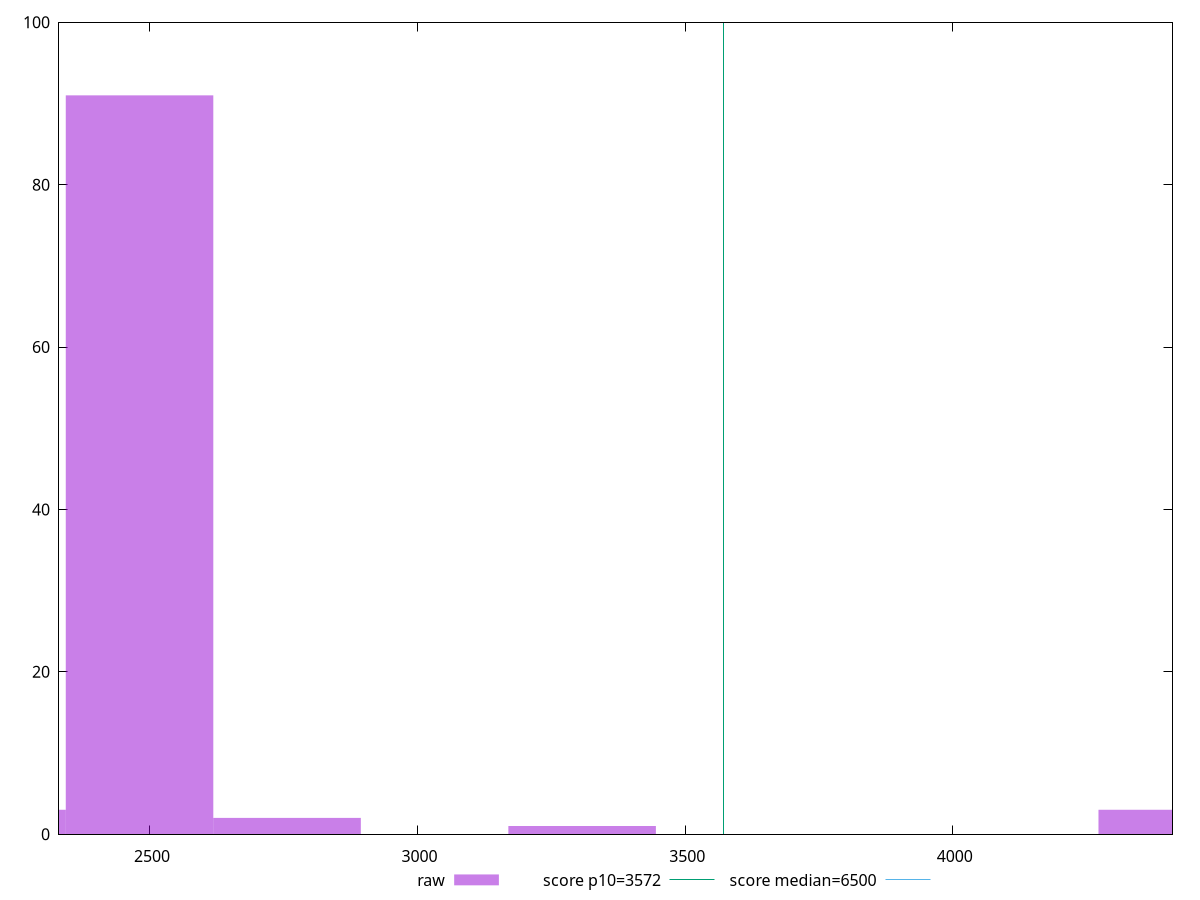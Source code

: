 reset

$raw <<EOF
3307.4620948358634 1
2756.218412363219 2
2480.5965711268973 91
4409.949459781151 3
2204.9747298905754 3
EOF

set key outside below
set boxwidth 275.6218412363219
set xrange [2330.147:4410.428]
set yrange [0:100]
set trange [0:100]
set style fill transparent solid 0.5 noborder

set parametric
set terminal svg size 640, 490 enhanced background rgb 'white'
set output "report_00019_2021-02-10T18-14-37.922Z//first-cpu-idle/samples/pages/raw/histogram.svg"

plot $raw title "raw" with boxes, \
     3572,t title "score p10=3572", \
     6500,t title "score median=6500"

reset
